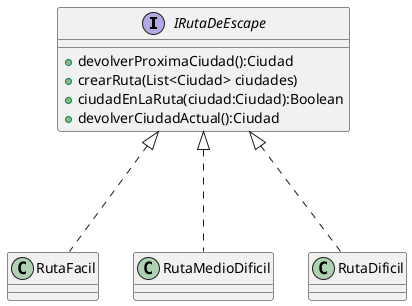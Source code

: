 @startuml

interface IRutaDeEscape
{
    + devolverProximaCiudad():Ciudad
    + crearRuta(List<Ciudad> ciudades)
    + ciudadEnLaRuta(ciudad:Ciudad):Boolean
    + devolverCiudadActual():Ciudad
}
class RutaFacil
{
    
}
class RutaMedioDificil
{
    
}
class RutaDificil
{
    
}

IRutaDeEscape <|... RutaFacil
IRutaDeEscape <|... RutaMedioDificil
IRutaDeEscape <|... RutaDificil

@enduml